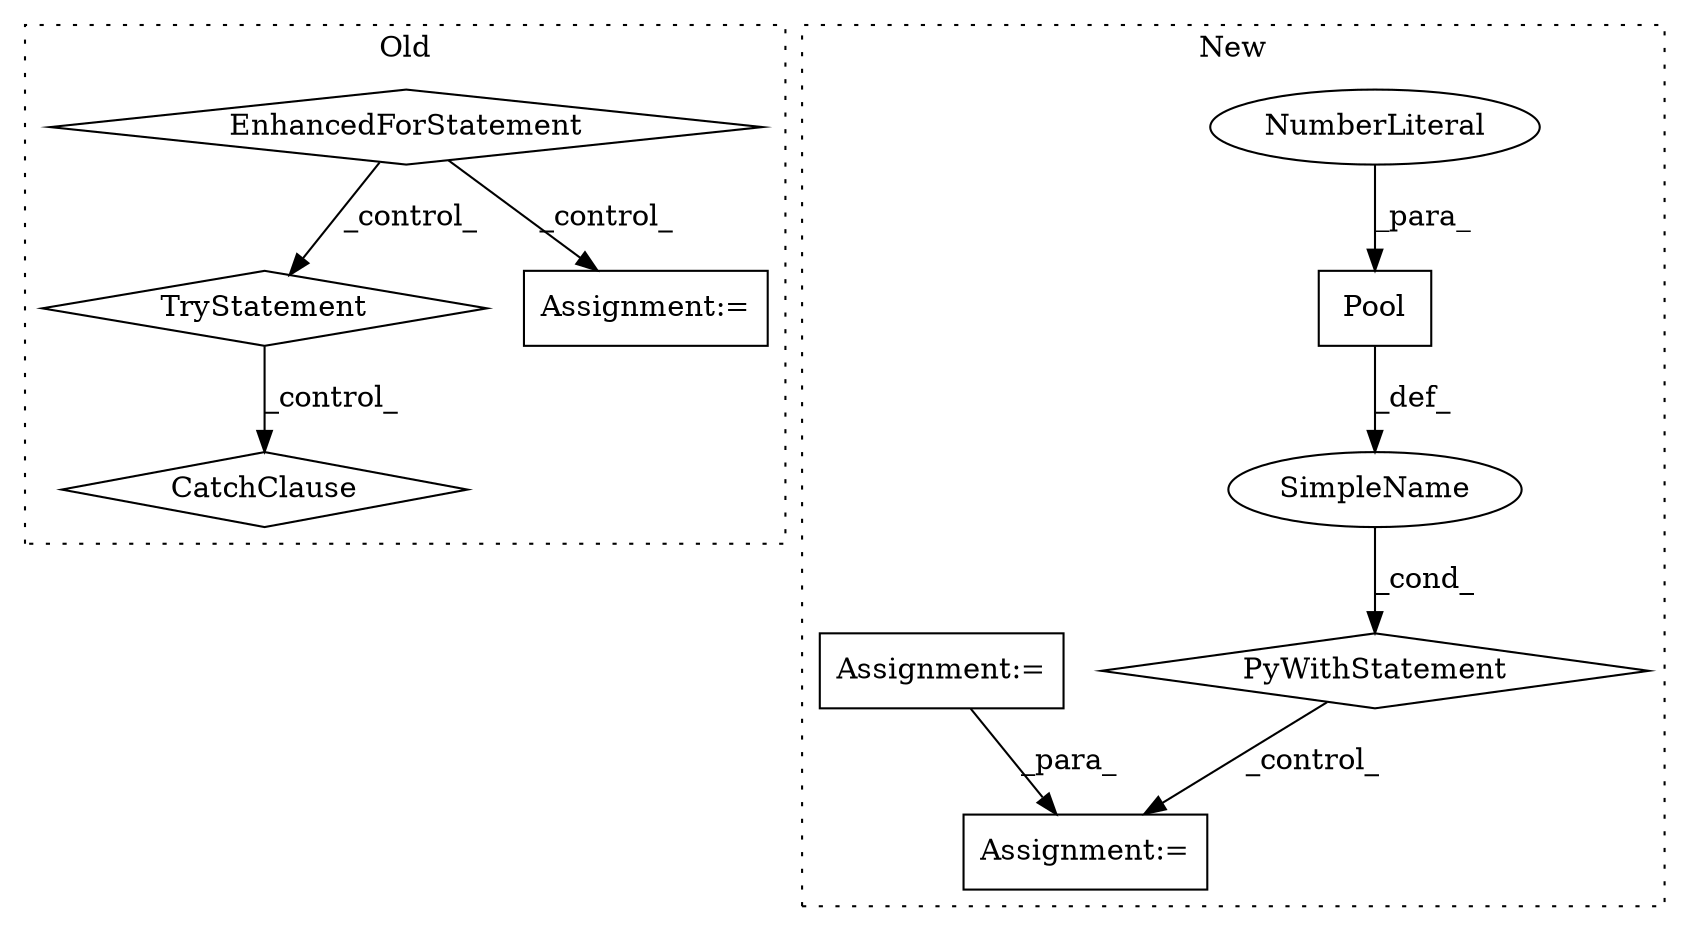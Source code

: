 digraph G {
subgraph cluster0 {
1 [label="CatchClause" a="12" s="6999,7037" l="15,2" shape="diamond"];
3 [label="TryStatement" a="54" s="6843" l="4" shape="diamond"];
4 [label="Assignment:=" a="7" s="6673" l="1" shape="box"];
5 [label="EnhancedForStatement" a="70" s="6499,6586" l="57,2" shape="diamond"];
label = "Old";
style="dotted";
}
subgraph cluster1 {
2 [label="Pool" a="32" s="7453,7459" l="5,1" shape="box"];
6 [label="NumberLiteral" a="34" s="7458" l="1" shape="ellipse"];
7 [label="PyWithStatement" a="104" s="7443,7460" l="10,2" shape="diamond"];
8 [label="SimpleName" a="42" s="" l="" shape="ellipse"];
9 [label="Assignment:=" a="7" s="7600" l="1" shape="box"];
10 [label="Assignment:=" a="7" s="7198" l="51" shape="box"];
label = "New";
style="dotted";
}
2 -> 8 [label="_def_"];
3 -> 1 [label="_control_"];
5 -> 4 [label="_control_"];
5 -> 3 [label="_control_"];
6 -> 2 [label="_para_"];
7 -> 9 [label="_control_"];
8 -> 7 [label="_cond_"];
10 -> 9 [label="_para_"];
}